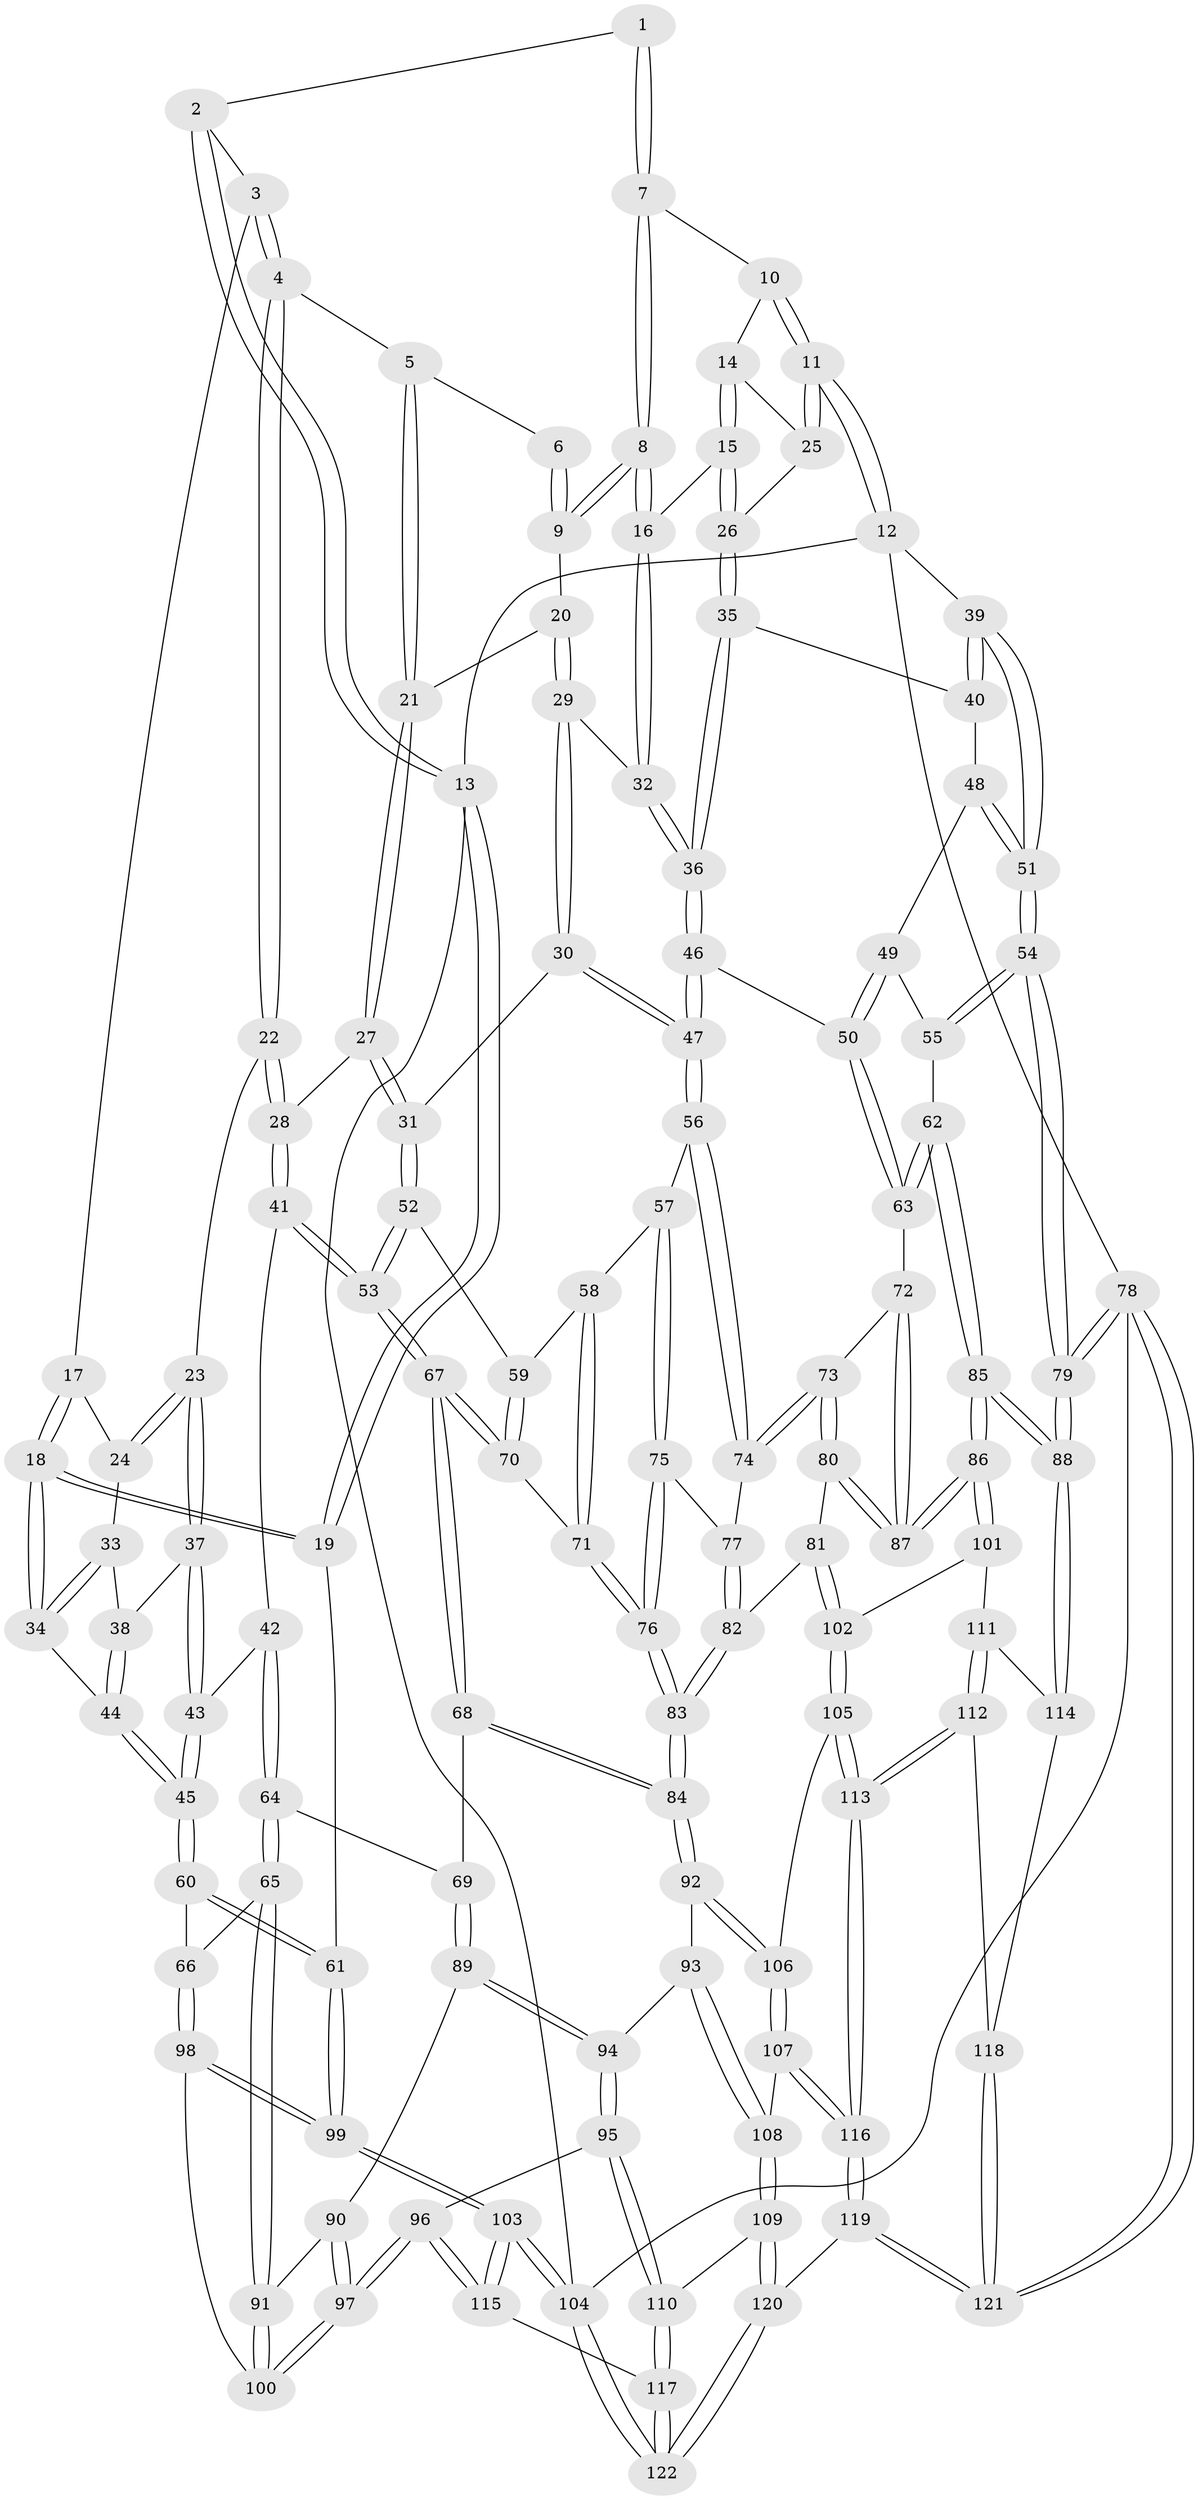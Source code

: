 // coarse degree distribution, {4: 0.4, 3: 0.12, 5: 0.38666666666666666, 6: 0.09333333333333334}
// Generated by graph-tools (version 1.1) at 2025/42/03/06/25 10:42:30]
// undirected, 122 vertices, 302 edges
graph export_dot {
graph [start="1"]
  node [color=gray90,style=filled];
  1 [pos="+0.534168147697486+0"];
  2 [pos="+0.14970824315193929+0"];
  3 [pos="+0.1846700244426648+0"];
  4 [pos="+0.35062964813449826+0.11242512074179438"];
  5 [pos="+0.3780486097036738+0.10640916826113313"];
  6 [pos="+0.5008662503920431+0"];
  7 [pos="+0.7915823240698512+0"];
  8 [pos="+0.6302341076348782+0.14738891748269495"];
  9 [pos="+0.5637131363854144+0.14455499958639062"];
  10 [pos="+0.9216464883777187+0"];
  11 [pos="+1+0"];
  12 [pos="+1+0"];
  13 [pos="+0+0"];
  14 [pos="+0.7633283066683251+0.15401489859299103"];
  15 [pos="+0.7520898638248914+0.1767629377996539"];
  16 [pos="+0.6565858378068861+0.1755372180536679"];
  17 [pos="+0.12610276275521007+0.08864030854649912"];
  18 [pos="+0+0.2560978220939008"];
  19 [pos="+0+0.2562759429241469"];
  20 [pos="+0.5452496556653142+0.15405216451166223"];
  21 [pos="+0.5449168259696663+0.15416893178079336"];
  22 [pos="+0.32932007468243724+0.22586534230777153"];
  23 [pos="+0.3262139799889195+0.22562177032185102"];
  24 [pos="+0.15097568813422418+0.18937257739305438"];
  25 [pos="+0.9676700486761658+0.05782431983139988"];
  26 [pos="+0.8426352067615006+0.23742231618629844"];
  27 [pos="+0.4276284426224845+0.3160161733531191"];
  28 [pos="+0.36379243937143446+0.3024713853744189"];
  29 [pos="+0.5649986593677375+0.31301426047385994"];
  30 [pos="+0.548296445803118+0.3260634128874252"];
  31 [pos="+0.4556569464316117+0.33970447157377764"];
  32 [pos="+0.6565436669712746+0.27350862484990146"];
  33 [pos="+0.13196619560407716+0.2330037075232459"];
  34 [pos="+0+0.2773058483392198"];
  35 [pos="+0.8469634762271917+0.2634956938089093"];
  36 [pos="+0.7090463498927977+0.34856069664550976"];
  37 [pos="+0.16184605175639938+0.2989281667278144"];
  38 [pos="+0.14360898071919467+0.27874769154637913"];
  39 [pos="+1+0.18853664799046427"];
  40 [pos="+0.8675228966132381+0.28406659583190114"];
  41 [pos="+0.29031037574081076+0.38297620591486486"];
  42 [pos="+0.2219291954030423+0.399305454605038"];
  43 [pos="+0.21561898667583135+0.39783686023957704"];
  44 [pos="+0.049251431553713795+0.3613112670664047"];
  45 [pos="+0.10764245441738013+0.4370925233909867"];
  46 [pos="+0.7047512926805811+0.4029155080323311"];
  47 [pos="+0.6515572571582056+0.438890647111566"];
  48 [pos="+0.8913927741858808+0.353525908763288"];
  49 [pos="+0.8845797551836158+0.3749882622572171"];
  50 [pos="+0.7880395351653365+0.44958999174871067"];
  51 [pos="+1+0.3779028205164566"];
  52 [pos="+0.4664199139651825+0.37735409275861265"];
  53 [pos="+0.3716692562349103+0.5464297702828727"];
  54 [pos="+1+0.5129627315744164"];
  55 [pos="+0.925580726151303+0.4473354202022102"];
  56 [pos="+0.6409877873206037+0.4529746705287553"];
  57 [pos="+0.5888064697169682+0.4677471994592835"];
  58 [pos="+0.5355580089076927+0.4574958589976122"];
  59 [pos="+0.5178052385235966+0.4459816068839701"];
  60 [pos="+0.08821380079212603+0.47711010568643464"];
  61 [pos="+0+0.5192954168452676"];
  62 [pos="+0.8606379365312006+0.5420680919270914"];
  63 [pos="+0.8140665295870595+0.5219205093195299"];
  64 [pos="+0.2246691935588253+0.4975288795728335"];
  65 [pos="+0.1516248602288486+0.6027737150116271"];
  66 [pos="+0.12961770020535696+0.6006283267233229"];
  67 [pos="+0.3732266158435686+0.5578759443431911"];
  68 [pos="+0.37186992402156843+0.5628984398735682"];
  69 [pos="+0.34005236236753233+0.5843030836091352"];
  70 [pos="+0.4216877617420092+0.5363944818538918"];
  71 [pos="+0.5064212910991377+0.5317240536389194"];
  72 [pos="+0.790056768387827+0.5418345497169249"];
  73 [pos="+0.729343083914533+0.580971280683818"];
  74 [pos="+0.6683239399790986+0.5397781391526718"];
  75 [pos="+0.5620656224869196+0.5782888374971084"];
  76 [pos="+0.5469403185272974+0.6057986925567801"];
  77 [pos="+0.6678463192563995+0.5402552874705338"];
  78 [pos="+1+1"];
  79 [pos="+1+0.8326049553461207"];
  80 [pos="+0.7218325525036136+0.6436126596432891"];
  81 [pos="+0.6659096006389139+0.6757873596898922"];
  82 [pos="+0.5878845983733507+0.6716031588102357"];
  83 [pos="+0.5361523452004174+0.682305389884314"];
  84 [pos="+0.5321494023492082+0.6857079003356614"];
  85 [pos="+1+0.7861894147270261"];
  86 [pos="+0.8750814289818066+0.7484972729250494"];
  87 [pos="+0.8103091135711197+0.6982734058162475"];
  88 [pos="+1+0.8282421741187169"];
  89 [pos="+0.33875255787903596+0.5858435763723198"];
  90 [pos="+0.3298403628018046+0.5902773965378754"];
  91 [pos="+0.19284886457300834+0.6242886040785575"];
  92 [pos="+0.5257472346499995+0.7085181258871727"];
  93 [pos="+0.45926342757052624+0.7404133429210613"];
  94 [pos="+0.3642517440613223+0.7597894216167124"];
  95 [pos="+0.2960111397340375+0.8181106902920713"];
  96 [pos="+0.2589653809428694+0.8095060650984938"];
  97 [pos="+0.24469016824300982+0.7876285857473431"];
  98 [pos="+0+0.7158901556588065"];
  99 [pos="+0+0.793988776630897"];
  100 [pos="+0.24081772552736624+0.7835933542886083"];
  101 [pos="+0.7320834223811874+0.7889722292179672"];
  102 [pos="+0.7139586862738558+0.7871375204631169"];
  103 [pos="+0+0.9192039418033167"];
  104 [pos="+0+1"];
  105 [pos="+0.6246286109441136+0.8370885002292766"];
  106 [pos="+0.5704808830735533+0.8118963345587952"];
  107 [pos="+0.5065473877745359+0.8925006177982653"];
  108 [pos="+0.4393520853584928+0.8780934009169961"];
  109 [pos="+0.35155924547481954+0.8947131929999276"];
  110 [pos="+0.3336381582838615+0.873854366782644"];
  111 [pos="+0.7362724628863535+0.8229311097588282"];
  112 [pos="+0.7078580964632762+0.9281001126888818"];
  113 [pos="+0.6643868073662249+0.9332520477499486"];
  114 [pos="+0.7738742761161793+0.907434770635171"];
  115 [pos="+0.17151190116485857+0.892363193529261"];
  116 [pos="+0.5457373500472307+1"];
  117 [pos="+0.2100025140946356+1"];
  118 [pos="+0.731498973385755+0.9294501518392361"];
  119 [pos="+0.5359976753207423+1"];
  120 [pos="+0.39376972056080073+1"];
  121 [pos="+1+1"];
  122 [pos="+0.259988259262661+1"];
  1 -- 2;
  1 -- 7;
  1 -- 7;
  2 -- 3;
  2 -- 13;
  2 -- 13;
  3 -- 4;
  3 -- 4;
  3 -- 17;
  4 -- 5;
  4 -- 22;
  4 -- 22;
  5 -- 6;
  5 -- 21;
  5 -- 21;
  6 -- 9;
  6 -- 9;
  7 -- 8;
  7 -- 8;
  7 -- 10;
  8 -- 9;
  8 -- 9;
  8 -- 16;
  8 -- 16;
  9 -- 20;
  10 -- 11;
  10 -- 11;
  10 -- 14;
  11 -- 12;
  11 -- 12;
  11 -- 25;
  11 -- 25;
  12 -- 13;
  12 -- 39;
  12 -- 78;
  13 -- 19;
  13 -- 19;
  13 -- 104;
  14 -- 15;
  14 -- 15;
  14 -- 25;
  15 -- 16;
  15 -- 26;
  15 -- 26;
  16 -- 32;
  16 -- 32;
  17 -- 18;
  17 -- 18;
  17 -- 24;
  18 -- 19;
  18 -- 19;
  18 -- 34;
  18 -- 34;
  19 -- 61;
  20 -- 21;
  20 -- 29;
  20 -- 29;
  21 -- 27;
  21 -- 27;
  22 -- 23;
  22 -- 28;
  22 -- 28;
  23 -- 24;
  23 -- 24;
  23 -- 37;
  23 -- 37;
  24 -- 33;
  25 -- 26;
  26 -- 35;
  26 -- 35;
  27 -- 28;
  27 -- 31;
  27 -- 31;
  28 -- 41;
  28 -- 41;
  29 -- 30;
  29 -- 30;
  29 -- 32;
  30 -- 31;
  30 -- 47;
  30 -- 47;
  31 -- 52;
  31 -- 52;
  32 -- 36;
  32 -- 36;
  33 -- 34;
  33 -- 34;
  33 -- 38;
  34 -- 44;
  35 -- 36;
  35 -- 36;
  35 -- 40;
  36 -- 46;
  36 -- 46;
  37 -- 38;
  37 -- 43;
  37 -- 43;
  38 -- 44;
  38 -- 44;
  39 -- 40;
  39 -- 40;
  39 -- 51;
  39 -- 51;
  40 -- 48;
  41 -- 42;
  41 -- 53;
  41 -- 53;
  42 -- 43;
  42 -- 64;
  42 -- 64;
  43 -- 45;
  43 -- 45;
  44 -- 45;
  44 -- 45;
  45 -- 60;
  45 -- 60;
  46 -- 47;
  46 -- 47;
  46 -- 50;
  47 -- 56;
  47 -- 56;
  48 -- 49;
  48 -- 51;
  48 -- 51;
  49 -- 50;
  49 -- 50;
  49 -- 55;
  50 -- 63;
  50 -- 63;
  51 -- 54;
  51 -- 54;
  52 -- 53;
  52 -- 53;
  52 -- 59;
  53 -- 67;
  53 -- 67;
  54 -- 55;
  54 -- 55;
  54 -- 79;
  54 -- 79;
  55 -- 62;
  56 -- 57;
  56 -- 74;
  56 -- 74;
  57 -- 58;
  57 -- 75;
  57 -- 75;
  58 -- 59;
  58 -- 71;
  58 -- 71;
  59 -- 70;
  59 -- 70;
  60 -- 61;
  60 -- 61;
  60 -- 66;
  61 -- 99;
  61 -- 99;
  62 -- 63;
  62 -- 63;
  62 -- 85;
  62 -- 85;
  63 -- 72;
  64 -- 65;
  64 -- 65;
  64 -- 69;
  65 -- 66;
  65 -- 91;
  65 -- 91;
  66 -- 98;
  66 -- 98;
  67 -- 68;
  67 -- 68;
  67 -- 70;
  67 -- 70;
  68 -- 69;
  68 -- 84;
  68 -- 84;
  69 -- 89;
  69 -- 89;
  70 -- 71;
  71 -- 76;
  71 -- 76;
  72 -- 73;
  72 -- 87;
  72 -- 87;
  73 -- 74;
  73 -- 74;
  73 -- 80;
  73 -- 80;
  74 -- 77;
  75 -- 76;
  75 -- 76;
  75 -- 77;
  76 -- 83;
  76 -- 83;
  77 -- 82;
  77 -- 82;
  78 -- 79;
  78 -- 79;
  78 -- 121;
  78 -- 121;
  78 -- 104;
  79 -- 88;
  79 -- 88;
  80 -- 81;
  80 -- 87;
  80 -- 87;
  81 -- 82;
  81 -- 102;
  81 -- 102;
  82 -- 83;
  82 -- 83;
  83 -- 84;
  83 -- 84;
  84 -- 92;
  84 -- 92;
  85 -- 86;
  85 -- 86;
  85 -- 88;
  85 -- 88;
  86 -- 87;
  86 -- 87;
  86 -- 101;
  86 -- 101;
  88 -- 114;
  88 -- 114;
  89 -- 90;
  89 -- 94;
  89 -- 94;
  90 -- 91;
  90 -- 97;
  90 -- 97;
  91 -- 100;
  91 -- 100;
  92 -- 93;
  92 -- 106;
  92 -- 106;
  93 -- 94;
  93 -- 108;
  93 -- 108;
  94 -- 95;
  94 -- 95;
  95 -- 96;
  95 -- 110;
  95 -- 110;
  96 -- 97;
  96 -- 97;
  96 -- 115;
  96 -- 115;
  97 -- 100;
  97 -- 100;
  98 -- 99;
  98 -- 99;
  98 -- 100;
  99 -- 103;
  99 -- 103;
  101 -- 102;
  101 -- 111;
  102 -- 105;
  102 -- 105;
  103 -- 104;
  103 -- 104;
  103 -- 115;
  103 -- 115;
  104 -- 122;
  104 -- 122;
  105 -- 106;
  105 -- 113;
  105 -- 113;
  106 -- 107;
  106 -- 107;
  107 -- 108;
  107 -- 116;
  107 -- 116;
  108 -- 109;
  108 -- 109;
  109 -- 110;
  109 -- 120;
  109 -- 120;
  110 -- 117;
  110 -- 117;
  111 -- 112;
  111 -- 112;
  111 -- 114;
  112 -- 113;
  112 -- 113;
  112 -- 118;
  113 -- 116;
  113 -- 116;
  114 -- 118;
  115 -- 117;
  116 -- 119;
  116 -- 119;
  117 -- 122;
  117 -- 122;
  118 -- 121;
  118 -- 121;
  119 -- 120;
  119 -- 121;
  119 -- 121;
  120 -- 122;
  120 -- 122;
}
